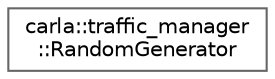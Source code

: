digraph "类继承关系图"
{
 // INTERACTIVE_SVG=YES
 // LATEX_PDF_SIZE
  bgcolor="transparent";
  edge [fontname=Helvetica,fontsize=10,labelfontname=Helvetica,labelfontsize=10];
  node [fontname=Helvetica,fontsize=10,shape=box,height=0.2,width=0.4];
  rankdir="LR";
  Node0 [id="Node000000",label="carla::traffic_manager\l::RandomGenerator",height=0.2,width=0.4,color="grey40", fillcolor="white", style="filled",URL="$d2/df0/classcarla_1_1traffic__manager_1_1RandomGenerator.html",tooltip=" "];
}
